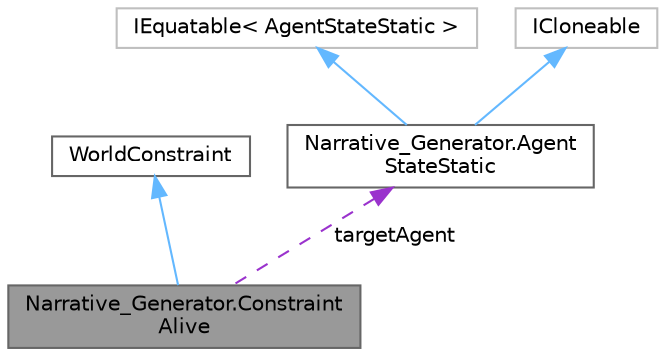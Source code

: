 digraph "Narrative_Generator.ConstraintAlive"
{
 // LATEX_PDF_SIZE
  bgcolor="transparent";
  edge [fontname=Helvetica,fontsize=10,labelfontname=Helvetica,labelfontsize=10];
  node [fontname=Helvetica,fontsize=10,shape=box,height=0.2,width=0.4];
  Node1 [label="Narrative_Generator.Constraint\lAlive",height=0.2,width=0.4,color="gray40", fillcolor="grey60", style="filled", fontcolor="black",tooltip="A class that implements constraints imposed by story on the lifetime of an agent."];
  Node2 -> Node1 [dir="back",color="steelblue1",style="solid"];
  Node2 [label="WorldConstraint",height=0.2,width=0.4,color="gray40", fillcolor="white", style="filled",URL="$class_narrative___generator_1_1_world_constraint.html",tooltip="The base class for implementing the constraints imposed on the story."];
  Node3 -> Node1 [dir="back",color="darkorchid3",style="dashed",label=" targetAgent" ];
  Node3 [label="Narrative_Generator.Agent\lStateStatic",height=0.2,width=0.4,color="gray40", fillcolor="white", style="filled",URL="$class_narrative___generator_1_1_agent_state_static.html",tooltip="A class that stores static (rarely changed) agent properties and methods for interacting with them."];
  Node4 -> Node3 [dir="back",color="steelblue1",style="solid"];
  Node4 [label="IEquatable\< AgentStateStatic \>",height=0.2,width=0.4,color="grey75", fillcolor="white", style="filled",tooltip=" "];
  Node5 -> Node3 [dir="back",color="steelblue1",style="solid"];
  Node5 [label="ICloneable",height=0.2,width=0.4,color="grey75", fillcolor="white", style="filled",tooltip=" "];
}
